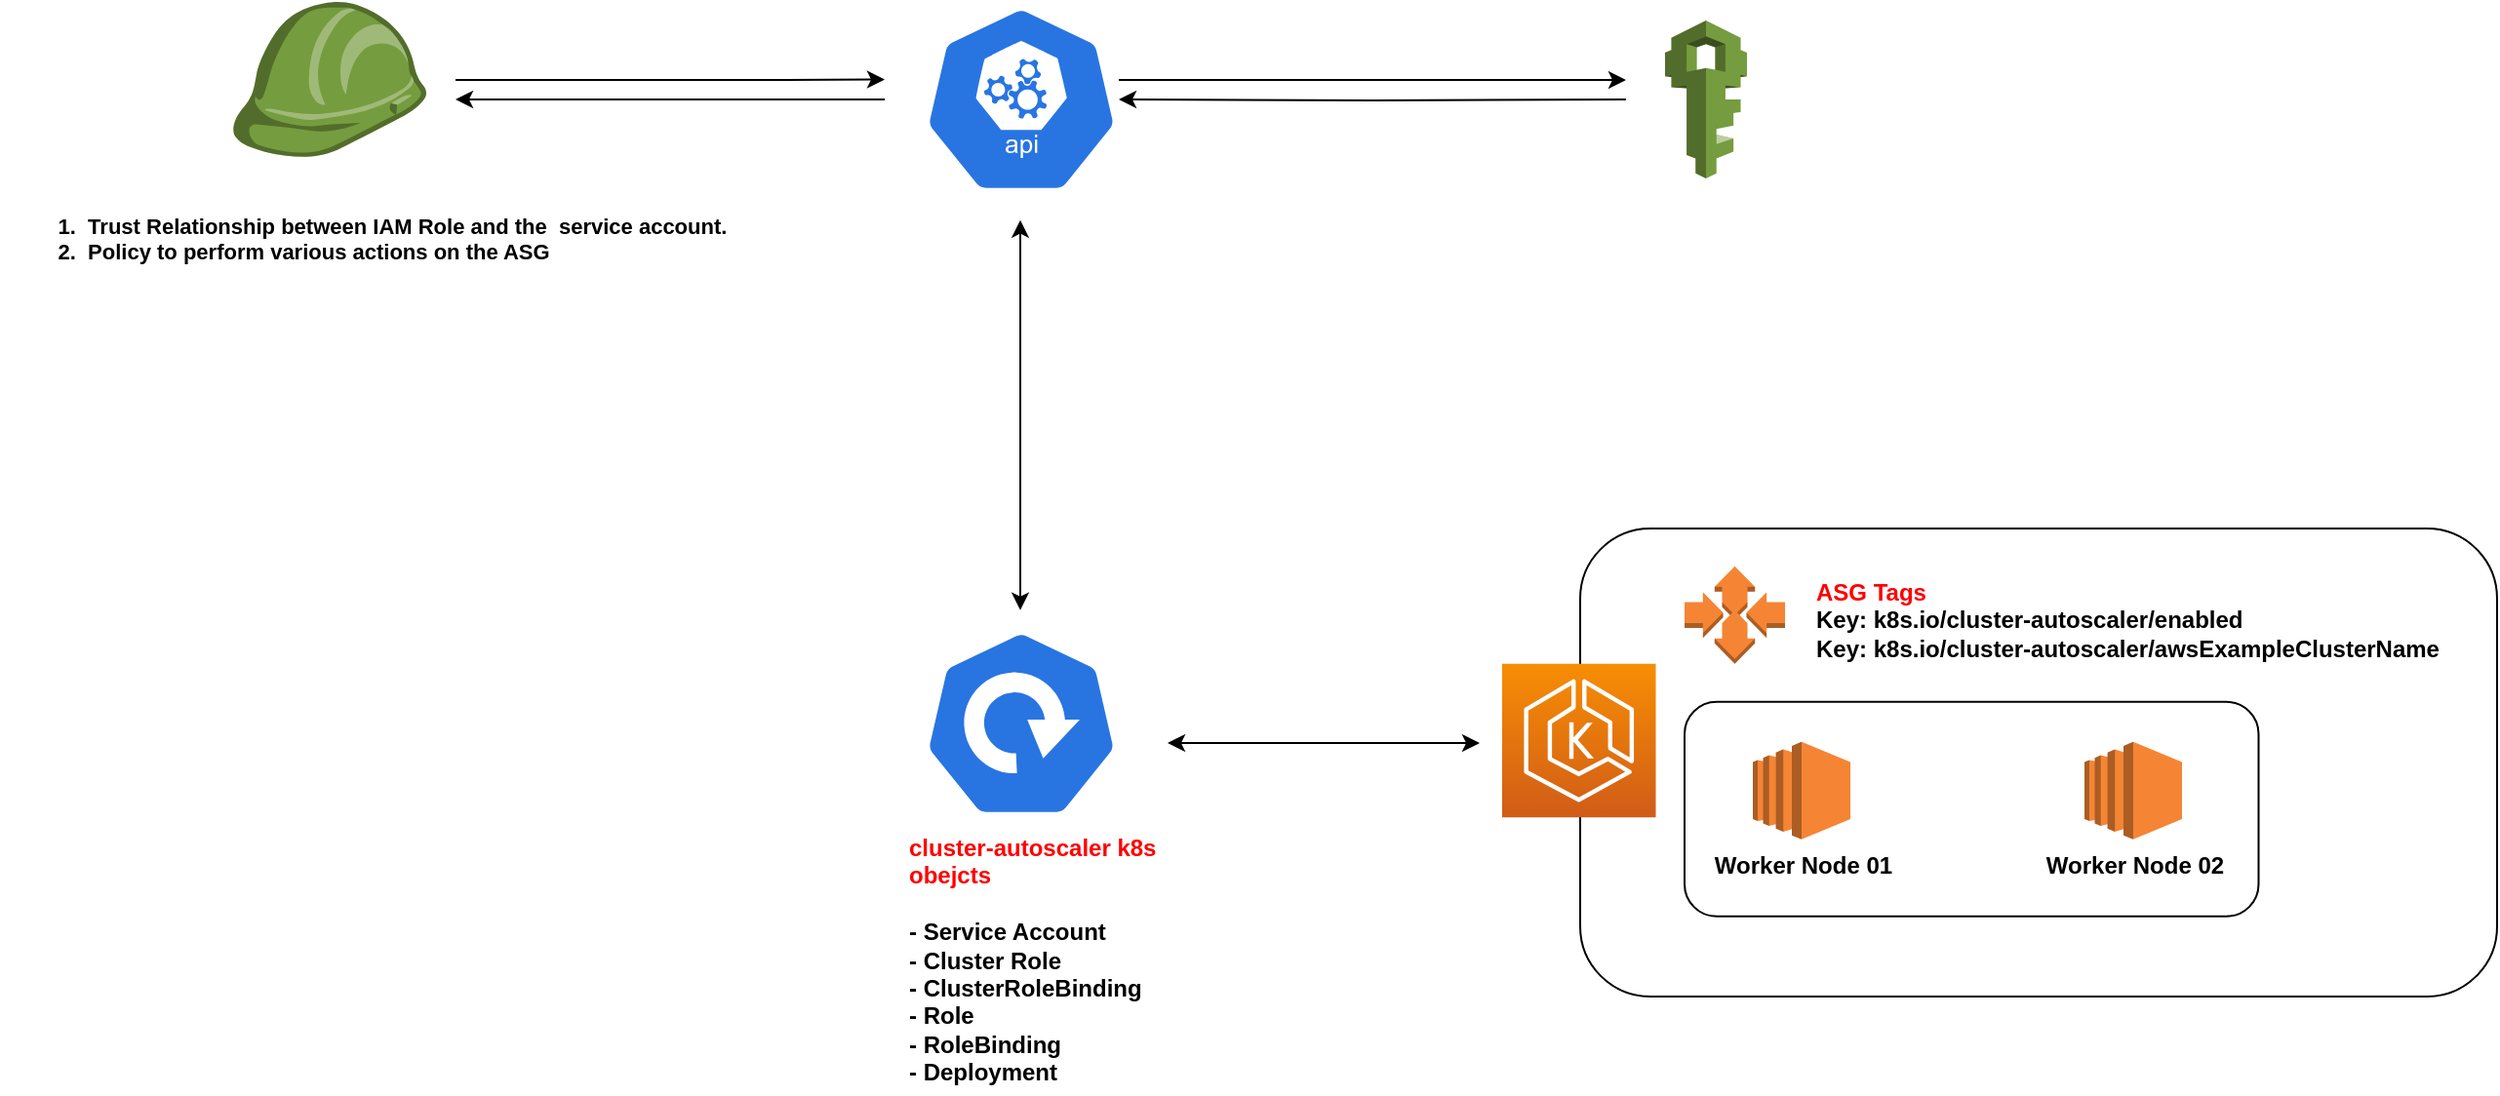 <mxfile version="13.7.9" type="github"><diagram id="ANbBU-x-Rm45uznWv1zL" name="Page-1"><mxGraphModel dx="1635" dy="378" grid="1" gridSize="10" guides="1" tooltips="1" connect="1" arrows="1" fold="1" page="1" pageScale="1" pageWidth="850" pageHeight="1100" math="0" shadow="0"><root><mxCell id="0"/><mxCell id="1" parent="0"/><mxCell id="JdcwIk55-Kxl9neCSh8j-42" style="edgeStyle=orthogonalEdgeStyle;rounded=0;orthogonalLoop=1;jettySize=auto;html=1;strokeWidth=1;fontSize=11;fontColor=#000000;" edge="1" parent="1"><mxGeometry relative="1" as="geometry"><mxPoint x="-306.5" y="169.75" as="targetPoint"/><mxPoint x="-526.5" y="170" as="sourcePoint"/><Array as="points"><mxPoint x="-356.5" y="170"/><mxPoint x="-356.5" y="170"/></Array></mxGeometry></mxCell><mxCell id="JdcwIk55-Kxl9neCSh8j-4" value="" style="outlineConnect=0;dashed=0;verticalLabelPosition=bottom;verticalAlign=top;align=center;html=1;shape=mxgraph.aws3.role;fillColor=#759C3E;gradientColor=none;" vertex="1" parent="1"><mxGeometry x="-641.5" y="130" width="100" height="79.5" as="geometry"/></mxCell><mxCell id="JdcwIk55-Kxl9neCSh8j-7" value="&lt;ol style=&quot;font-size: 11px;&quot;&gt;&lt;li style=&quot;font-size: 11px;&quot;&gt;&amp;nbsp;Trust Relationship between IAM Role and the&amp;nbsp; service account.&lt;/li&gt;&lt;li style=&quot;font-size: 11px;&quot;&gt;&amp;nbsp;Policy to perform various actions on the ASG&lt;/li&gt;&lt;/ol&gt;" style="text;html=1;fillColor=none;align=left;verticalAlign=top;rounded=0;fontStyle=1;labelPosition=center;verticalLabelPosition=middle;labelBackgroundColor=#ffffff;labelBorderColor=none;fontSize=11;whiteSpace=wrap;shadow=0;" vertex="1" parent="1"><mxGeometry x="-760" y="220.5" width="380" height="65.75" as="geometry"/></mxCell><mxCell id="JdcwIk55-Kxl9neCSh8j-9" value="" style="outlineConnect=0;dashed=0;verticalLabelPosition=bottom;verticalAlign=top;align=center;html=1;shape=mxgraph.aws3.auto_scaling;fillColor=#F58534;gradientColor=none;" vertex="1" parent="1"><mxGeometry x="103.5" y="419.38" width="51.5" height="50" as="geometry"/></mxCell><mxCell id="JdcwIk55-Kxl9neCSh8j-10" value="&lt;div&gt;&lt;font color=&quot;#ff0000&quot;&gt;ASG Tags&lt;/font&gt;&lt;/div&gt;&lt;div&gt;&lt;span&gt;&#9;&lt;/span&gt;Key: k8s.io/cluster-autoscaler/enabled&lt;/div&gt;&lt;div&gt;Key: k8s.io/cluster-autoscaler/awsExampleClusterName&lt;/div&gt;" style="text;html=1;strokeColor=none;fillColor=none;align=left;verticalAlign=top;whiteSpace=wrap;rounded=0;labelBackgroundColor=#ffffff;fontStyle=1" vertex="1" parent="1"><mxGeometry x="168.5" y="419.38" width="330" height="37.62" as="geometry"/></mxCell><mxCell id="JdcwIk55-Kxl9neCSh8j-12" value="&lt;font color=&quot;#ff0000&quot;&gt;cluster-autoscaler k8s obejcts&lt;br&gt;&lt;/font&gt;&lt;br&gt;-  Service Account&lt;br&gt;-  Cluster Role&#9;&lt;br&gt;-  ClusterRoleBinding&#9;&lt;br&gt;-  Role&#9;&lt;br&gt;-  RoleBinding&#9;&lt;br&gt;-  Deployment" style="text;html=1;strokeColor=none;fillColor=none;align=left;verticalAlign=top;whiteSpace=wrap;rounded=0;labelBackgroundColor=#ffffff;fontStyle=1" vertex="1" parent="1"><mxGeometry x="-296.5" y="550" width="150" height="140" as="geometry"/></mxCell><mxCell id="JdcwIk55-Kxl9neCSh8j-13" value="Worker Node 01" style="outlineConnect=0;dashed=0;verticalLabelPosition=bottom;verticalAlign=top;align=center;html=1;shape=mxgraph.aws3.ec2;fillColor=#F58534;gradientColor=none;labelBackgroundColor=#ffffff;fontStyle=1" vertex="1" parent="1"><mxGeometry x="138.5" y="509.38" width="50" height="50" as="geometry"/></mxCell><mxCell id="JdcwIk55-Kxl9neCSh8j-14" value="Worker Node 02" style="outlineConnect=0;dashed=0;verticalLabelPosition=bottom;verticalAlign=top;align=center;html=1;shape=mxgraph.aws3.ec2;fillColor=#F58534;gradientColor=none;labelBackgroundColor=#ffffff;fontStyle=1" vertex="1" parent="1"><mxGeometry x="308.5" y="509.38" width="50" height="50" as="geometry"/></mxCell><mxCell id="JdcwIk55-Kxl9neCSh8j-20" value="" style="rounded=1;labelBackgroundColor=none;align=left;whiteSpace=wrap;html=1;fillColor=none;" vertex="1" parent="1"><mxGeometry x="103.5" y="488.88" width="294.25" height="110" as="geometry"/></mxCell><mxCell id="JdcwIk55-Kxl9neCSh8j-21" value="" style="rounded=1;whiteSpace=wrap;html=1;labelBackgroundColor=none;fillColor=none;fontColor=#000000;align=left;" vertex="1" parent="1"><mxGeometry x="50" y="400" width="470" height="240" as="geometry"/></mxCell><mxCell id="JdcwIk55-Kxl9neCSh8j-26" value="" style="html=1;dashed=0;whitespace=wrap;fillColor=#2875E2;strokeColor=#ffffff;points=[[0.005,0.63,0],[0.1,0.2,0],[0.9,0.2,0],[0.5,0,0],[0.995,0.63,0],[0.72,0.99,0],[0.5,1,0],[0.28,0.99,0]];shape=mxgraph.kubernetes.icon;prIcon=deploy;labelBackgroundColor=none;fontColor=#000000;align=left;" vertex="1" parent="1"><mxGeometry x="-286.5" y="450" width="100" height="100" as="geometry"/></mxCell><mxCell id="JdcwIk55-Kxl9neCSh8j-31" value="" style="outlineConnect=0;fontColor=#232F3E;gradientColor=#F78E04;gradientDirection=north;fillColor=#D05C17;strokeColor=#ffffff;dashed=0;verticalLabelPosition=bottom;verticalAlign=top;align=center;html=1;fontSize=12;fontStyle=0;aspect=fixed;shape=mxgraph.aws4.resourceIcon;resIcon=mxgraph.aws4.eks;labelBackgroundColor=none;" vertex="1" parent="1"><mxGeometry x="10" y="469.38" width="78.75" height="78.75" as="geometry"/></mxCell><mxCell id="JdcwIk55-Kxl9neCSh8j-45" style="edgeStyle=orthogonalEdgeStyle;rounded=0;orthogonalLoop=1;jettySize=auto;html=1;entryX=1;entryY=0.5;entryDx=0;entryDy=0;entryPerimeter=0;strokeWidth=1;fontSize=11;fontColor=#000000;" edge="1" parent="1" target="JdcwIk55-Kxl9neCSh8j-40"><mxGeometry relative="1" as="geometry"><mxPoint x="73.5" y="180" as="sourcePoint"/></mxGeometry></mxCell><mxCell id="JdcwIk55-Kxl9neCSh8j-23" value="" style="outlineConnect=0;dashed=0;verticalLabelPosition=bottom;verticalAlign=top;align=center;html=1;shape=mxgraph.aws3.iam;fillColor=#759C3E;gradientColor=none;labelBackgroundColor=none;fontColor=#000000;" vertex="1" parent="1"><mxGeometry x="93.5" y="139.5" width="42" height="81" as="geometry"/></mxCell><mxCell id="JdcwIk55-Kxl9neCSh8j-36" value="" style="endArrow=classic;startArrow=classic;html=1;strokeWidth=1;fontColor=#000000;" edge="1" parent="1"><mxGeometry width="50" height="50" relative="1" as="geometry"><mxPoint x="-237.0" y="441.87" as="sourcePoint"/><mxPoint x="-237.0" y="241.87" as="targetPoint"/></mxGeometry></mxCell><mxCell id="JdcwIk55-Kxl9neCSh8j-43" style="edgeStyle=orthogonalEdgeStyle;rounded=0;orthogonalLoop=1;jettySize=auto;html=1;strokeWidth=1;fontSize=11;fontColor=#000000;" edge="1" parent="1" source="JdcwIk55-Kxl9neCSh8j-40"><mxGeometry relative="1" as="geometry"><mxPoint x="73.5" y="170" as="targetPoint"/><Array as="points"><mxPoint x="63.5" y="170"/></Array></mxGeometry></mxCell><mxCell id="JdcwIk55-Kxl9neCSh8j-46" style="edgeStyle=orthogonalEdgeStyle;rounded=0;orthogonalLoop=1;jettySize=auto;html=1;strokeWidth=1;fontSize=11;fontColor=#000000;" edge="1" parent="1"><mxGeometry relative="1" as="geometry"><mxPoint x="-526.5" y="180" as="targetPoint"/><mxPoint x="-306.5" y="180" as="sourcePoint"/></mxGeometry></mxCell><mxCell id="JdcwIk55-Kxl9neCSh8j-40" value="" style="html=1;dashed=0;whitespace=wrap;fillColor=#2875E2;strokeColor=#ffffff;points=[[0.005,0.63,0],[0.1,0.2,0],[0.9,0.2,0],[0.5,0,0],[0.995,0.63,0],[0.72,0.99,0],[0.5,1,0],[0.28,0.99,0]];shape=mxgraph.kubernetes.icon;prIcon=api;labelBackgroundColor=none;fontSize=11;fontColor=#000000;align=left;" vertex="1" parent="1"><mxGeometry x="-286.5" y="130" width="100" height="100" as="geometry"/></mxCell><mxCell id="JdcwIk55-Kxl9neCSh8j-48" value="" style="endArrow=classic;startArrow=classic;html=1;strokeWidth=1;fontSize=11;fontColor=#000000;" edge="1" parent="1"><mxGeometry width="50" height="50" relative="1" as="geometry"><mxPoint x="-161.5" y="510" as="sourcePoint"/><mxPoint x="-1.5" y="510" as="targetPoint"/></mxGeometry></mxCell></root></mxGraphModel></diagram></mxfile>